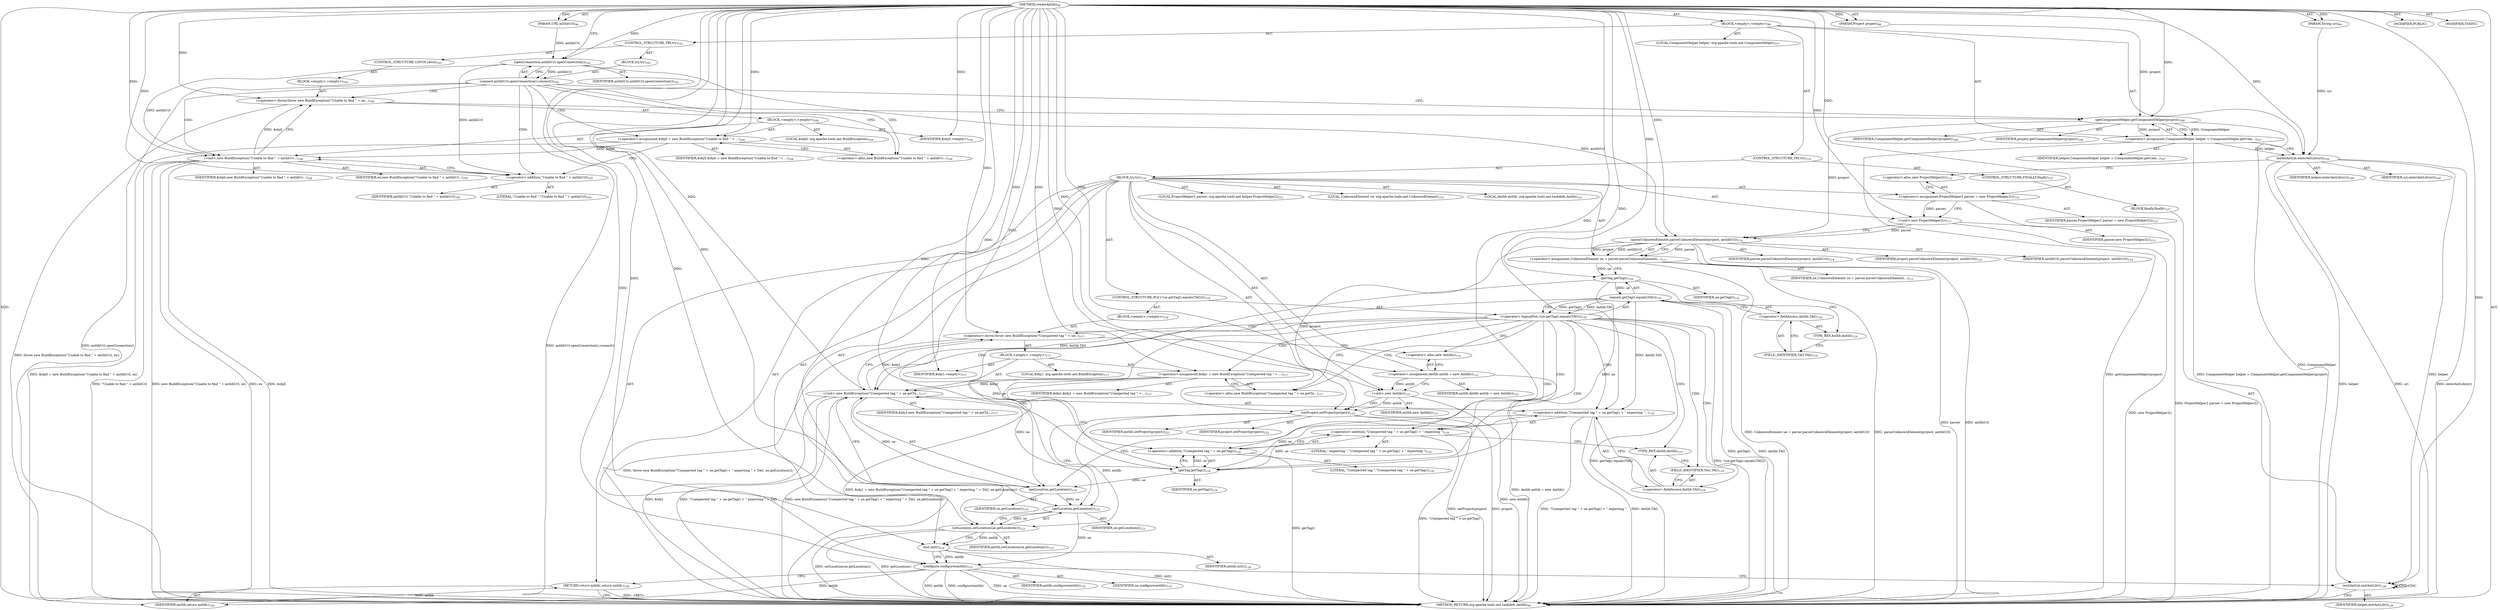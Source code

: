 digraph "createAntlib" {  
"111669149696" [label = <(METHOD,createAntlib)<SUB>98</SUB>> ]
"115964116995" [label = <(PARAM,Project project)<SUB>98</SUB>> ]
"115964116996" [label = <(PARAM,URL antlibUrl)<SUB>98</SUB>> ]
"115964116997" [label = <(PARAM,String uri)<SUB>99</SUB>> ]
"25769803776" [label = <(BLOCK,&lt;empty&gt;,&lt;empty&gt;)<SUB>99</SUB>> ]
"47244640256" [label = <(CONTROL_STRUCTURE,TRY,try)<SUB>101</SUB>> ]
"25769803777" [label = <(BLOCK,try,try)<SUB>101</SUB>> ]
"30064771072" [label = <(connect,antlibUrl.openConnection().connect())<SUB>102</SUB>> ]
"30064771073" [label = <(openConnection,antlibUrl.openConnection())<SUB>102</SUB>> ]
"68719476740" [label = <(IDENTIFIER,antlibUrl,antlibUrl.openConnection())<SUB>102</SUB>> ]
"47244640257" [label = <(CONTROL_STRUCTURE,CATCH,catch)<SUB>103</SUB>> ]
"25769803778" [label = <(BLOCK,&lt;empty&gt;,&lt;empty&gt;)<SUB>103</SUB>> ]
"30064771074" [label = <(&lt;operator&gt;.throw,throw new BuildException(&quot;Unable to find &quot; + an...)<SUB>104</SUB>> ]
"25769803779" [label = <(BLOCK,&lt;empty&gt;,&lt;empty&gt;)<SUB>104</SUB>> ]
"94489280512" [label = <(LOCAL,$obj0: org.apache.tools.ant.BuildException)<SUB>104</SUB>> ]
"30064771075" [label = <(&lt;operator&gt;.assignment,$obj0 = new BuildException(&quot;Unable to find &quot; + ...)<SUB>104</SUB>> ]
"68719476741" [label = <(IDENTIFIER,$obj0,$obj0 = new BuildException(&quot;Unable to find &quot; + ...)<SUB>104</SUB>> ]
"30064771076" [label = <(&lt;operator&gt;.alloc,new BuildException(&quot;Unable to find &quot; + antlibUr...)<SUB>104</SUB>> ]
"30064771077" [label = <(&lt;init&gt;,new BuildException(&quot;Unable to find &quot; + antlibUr...)<SUB>104</SUB>> ]
"68719476742" [label = <(IDENTIFIER,$obj0,new BuildException(&quot;Unable to find &quot; + antlibUr...)<SUB>104</SUB>> ]
"30064771078" [label = <(&lt;operator&gt;.addition,&quot;Unable to find &quot; + antlibUrl)<SUB>105</SUB>> ]
"90194313216" [label = <(LITERAL,&quot;Unable to find &quot;,&quot;Unable to find &quot; + antlibUrl)<SUB>105</SUB>> ]
"68719476743" [label = <(IDENTIFIER,antlibUrl,&quot;Unable to find &quot; + antlibUrl)<SUB>105</SUB>> ]
"68719476744" [label = <(IDENTIFIER,ex,new BuildException(&quot;Unable to find &quot; + antlibUr...)<SUB>105</SUB>> ]
"68719476745" [label = <(IDENTIFIER,$obj0,&lt;empty&gt;)<SUB>104</SUB>> ]
"94489280513" [label = <(LOCAL,ComponentHelper helper: org.apache.tools.ant.ComponentHelper)<SUB>107</SUB>> ]
"30064771079" [label = <(&lt;operator&gt;.assignment,ComponentHelper helper = ComponentHelper.getCom...)<SUB>107</SUB>> ]
"68719476746" [label = <(IDENTIFIER,helper,ComponentHelper helper = ComponentHelper.getCom...)<SUB>107</SUB>> ]
"30064771080" [label = <(getComponentHelper,getComponentHelper(project))<SUB>108</SUB>> ]
"68719476747" [label = <(IDENTIFIER,ComponentHelper,getComponentHelper(project))<SUB>108</SUB>> ]
"68719476748" [label = <(IDENTIFIER,project,getComponentHelper(project))<SUB>108</SUB>> ]
"30064771081" [label = <(enterAntLib,enterAntLib(uri))<SUB>109</SUB>> ]
"68719476749" [label = <(IDENTIFIER,helper,enterAntLib(uri))<SUB>109</SUB>> ]
"68719476750" [label = <(IDENTIFIER,uri,enterAntLib(uri))<SUB>109</SUB>> ]
"47244640258" [label = <(CONTROL_STRUCTURE,TRY,try)<SUB>110</SUB>> ]
"25769803780" [label = <(BLOCK,try,try)<SUB>110</SUB>> ]
"94489280514" [label = <(LOCAL,ProjectHelper2 parser: org.apache.tools.ant.helper.ProjectHelper2)<SUB>112</SUB>> ]
"30064771082" [label = <(&lt;operator&gt;.assignment,ProjectHelper2 parser = new ProjectHelper2())<SUB>112</SUB>> ]
"68719476751" [label = <(IDENTIFIER,parser,ProjectHelper2 parser = new ProjectHelper2())<SUB>112</SUB>> ]
"30064771083" [label = <(&lt;operator&gt;.alloc,new ProjectHelper2())<SUB>112</SUB>> ]
"30064771084" [label = <(&lt;init&gt;,new ProjectHelper2())<SUB>112</SUB>> ]
"68719476752" [label = <(IDENTIFIER,parser,new ProjectHelper2())<SUB>112</SUB>> ]
"94489280515" [label = <(LOCAL,UnknownElement ue: org.apache.tools.ant.UnknownElement)<SUB>113</SUB>> ]
"30064771085" [label = <(&lt;operator&gt;.assignment,UnknownElement ue = parser.parseUnknownElement(...)<SUB>113</SUB>> ]
"68719476753" [label = <(IDENTIFIER,ue,UnknownElement ue = parser.parseUnknownElement(...)<SUB>113</SUB>> ]
"30064771086" [label = <(parseUnknownElement,parseUnknownElement(project, antlibUrl))<SUB>114</SUB>> ]
"68719476754" [label = <(IDENTIFIER,parser,parseUnknownElement(project, antlibUrl))<SUB>114</SUB>> ]
"68719476755" [label = <(IDENTIFIER,project,parseUnknownElement(project, antlibUrl))<SUB>114</SUB>> ]
"68719476756" [label = <(IDENTIFIER,antlibUrl,parseUnknownElement(project, antlibUrl))<SUB>114</SUB>> ]
"47244640259" [label = <(CONTROL_STRUCTURE,IF,if (!(ue.getTag().equals(TAG))))<SUB>116</SUB>> ]
"30064771087" [label = <(&lt;operator&gt;.logicalNot,!(ue.getTag().equals(TAG)))<SUB>116</SUB>> ]
"30064771088" [label = <(equals,getTag().equals(TAG))<SUB>116</SUB>> ]
"30064771089" [label = <(getTag,getTag())<SUB>116</SUB>> ]
"68719476757" [label = <(IDENTIFIER,ue,getTag())<SUB>116</SUB>> ]
"30064771090" [label = <(&lt;operator&gt;.fieldAccess,Antlib.TAG)<SUB>116</SUB>> ]
"180388626432" [label = <(TYPE_REF,Antlib,Antlib)<SUB>116</SUB>> ]
"55834574848" [label = <(FIELD_IDENTIFIER,TAG,TAG)<SUB>116</SUB>> ]
"25769803781" [label = <(BLOCK,&lt;empty&gt;,&lt;empty&gt;)<SUB>116</SUB>> ]
"30064771091" [label = <(&lt;operator&gt;.throw,throw new BuildException(&quot;Unexpected tag &quot; + ue...)<SUB>117</SUB>> ]
"25769803782" [label = <(BLOCK,&lt;empty&gt;,&lt;empty&gt;)<SUB>117</SUB>> ]
"94489280516" [label = <(LOCAL,$obj1: org.apache.tools.ant.BuildException)<SUB>117</SUB>> ]
"30064771092" [label = <(&lt;operator&gt;.assignment,$obj1 = new BuildException(&quot;Unexpected tag &quot; + ...)<SUB>117</SUB>> ]
"68719476758" [label = <(IDENTIFIER,$obj1,$obj1 = new BuildException(&quot;Unexpected tag &quot; + ...)<SUB>117</SUB>> ]
"30064771093" [label = <(&lt;operator&gt;.alloc,new BuildException(&quot;Unexpected tag &quot; + ue.getTa...)<SUB>117</SUB>> ]
"30064771094" [label = <(&lt;init&gt;,new BuildException(&quot;Unexpected tag &quot; + ue.getTa...)<SUB>117</SUB>> ]
"68719476759" [label = <(IDENTIFIER,$obj1,new BuildException(&quot;Unexpected tag &quot; + ue.getTa...)<SUB>117</SUB>> ]
"30064771095" [label = <(&lt;operator&gt;.addition,&quot;Unexpected tag &quot; + ue.getTag() + &quot; expecting &quot;...)<SUB>118</SUB>> ]
"30064771096" [label = <(&lt;operator&gt;.addition,&quot;Unexpected tag &quot; + ue.getTag() + &quot; expecting &quot;)<SUB>118</SUB>> ]
"30064771097" [label = <(&lt;operator&gt;.addition,&quot;Unexpected tag &quot; + ue.getTag())<SUB>118</SUB>> ]
"90194313217" [label = <(LITERAL,&quot;Unexpected tag &quot;,&quot;Unexpected tag &quot; + ue.getTag())<SUB>118</SUB>> ]
"30064771098" [label = <(getTag,getTag())<SUB>118</SUB>> ]
"68719476760" [label = <(IDENTIFIER,ue,getTag())<SUB>118</SUB>> ]
"90194313218" [label = <(LITERAL,&quot; expecting &quot;,&quot;Unexpected tag &quot; + ue.getTag() + &quot; expecting &quot;)<SUB>118</SUB>> ]
"30064771099" [label = <(&lt;operator&gt;.fieldAccess,Antlib.TAG)<SUB>119</SUB>> ]
"180388626433" [label = <(TYPE_REF,Antlib,Antlib)<SUB>119</SUB>> ]
"55834574849" [label = <(FIELD_IDENTIFIER,TAG,TAG)<SUB>119</SUB>> ]
"30064771100" [label = <(getLocation,getLocation())<SUB>119</SUB>> ]
"68719476761" [label = <(IDENTIFIER,ue,getLocation())<SUB>119</SUB>> ]
"68719476762" [label = <(IDENTIFIER,$obj1,&lt;empty&gt;)<SUB>117</SUB>> ]
"94489280517" [label = <(LOCAL,Antlib antlib: org.apache.tools.ant.taskdefs.Antlib)<SUB>121</SUB>> ]
"30064771101" [label = <(&lt;operator&gt;.assignment,Antlib antlib = new Antlib())<SUB>121</SUB>> ]
"68719476763" [label = <(IDENTIFIER,antlib,Antlib antlib = new Antlib())<SUB>121</SUB>> ]
"30064771102" [label = <(&lt;operator&gt;.alloc,new Antlib())<SUB>121</SUB>> ]
"30064771103" [label = <(&lt;init&gt;,new Antlib())<SUB>121</SUB>> ]
"68719476764" [label = <(IDENTIFIER,antlib,new Antlib())<SUB>121</SUB>> ]
"30064771104" [label = <(setProject,setProject(project))<SUB>122</SUB>> ]
"68719476765" [label = <(IDENTIFIER,antlib,setProject(project))<SUB>122</SUB>> ]
"68719476766" [label = <(IDENTIFIER,project,setProject(project))<SUB>122</SUB>> ]
"30064771105" [label = <(setLocation,setLocation(ue.getLocation()))<SUB>123</SUB>> ]
"68719476767" [label = <(IDENTIFIER,antlib,setLocation(ue.getLocation()))<SUB>123</SUB>> ]
"30064771106" [label = <(getLocation,getLocation())<SUB>123</SUB>> ]
"68719476768" [label = <(IDENTIFIER,ue,getLocation())<SUB>123</SUB>> ]
"30064771107" [label = <(init,init())<SUB>124</SUB>> ]
"68719476769" [label = <(IDENTIFIER,antlib,init())<SUB>124</SUB>> ]
"30064771108" [label = <(configure,configure(antlib))<SUB>125</SUB>> ]
"68719476770" [label = <(IDENTIFIER,ue,configure(antlib))<SUB>125</SUB>> ]
"68719476771" [label = <(IDENTIFIER,antlib,configure(antlib))<SUB>125</SUB>> ]
"146028888064" [label = <(RETURN,return antlib;,return antlib;)<SUB>126</SUB>> ]
"68719476772" [label = <(IDENTIFIER,antlib,return antlib;)<SUB>126</SUB>> ]
"47244640260" [label = <(CONTROL_STRUCTURE,FINALLY,finally)<SUB>127</SUB>> ]
"25769803783" [label = <(BLOCK,finally,finally)<SUB>127</SUB>> ]
"30064771109" [label = <(exitAntLib,exitAntLib())<SUB>128</SUB>> ]
"68719476773" [label = <(IDENTIFIER,helper,exitAntLib())<SUB>128</SUB>> ]
"133143986178" [label = <(MODIFIER,PUBLIC)> ]
"133143986179" [label = <(MODIFIER,STATIC)> ]
"128849018880" [label = <(METHOD_RETURN,org.apache.tools.ant.taskdefs.Antlib)<SUB>98</SUB>> ]
  "111669149696" -> "115964116995"  [ label = "AST: "] 
  "111669149696" -> "115964116996"  [ label = "AST: "] 
  "111669149696" -> "115964116997"  [ label = "AST: "] 
  "111669149696" -> "25769803776"  [ label = "AST: "] 
  "111669149696" -> "133143986178"  [ label = "AST: "] 
  "111669149696" -> "133143986179"  [ label = "AST: "] 
  "111669149696" -> "128849018880"  [ label = "AST: "] 
  "25769803776" -> "47244640256"  [ label = "AST: "] 
  "25769803776" -> "94489280513"  [ label = "AST: "] 
  "25769803776" -> "30064771079"  [ label = "AST: "] 
  "25769803776" -> "30064771081"  [ label = "AST: "] 
  "25769803776" -> "47244640258"  [ label = "AST: "] 
  "47244640256" -> "25769803777"  [ label = "AST: "] 
  "47244640256" -> "47244640257"  [ label = "AST: "] 
  "25769803777" -> "30064771072"  [ label = "AST: "] 
  "30064771072" -> "30064771073"  [ label = "AST: "] 
  "30064771073" -> "68719476740"  [ label = "AST: "] 
  "47244640257" -> "25769803778"  [ label = "AST: "] 
  "25769803778" -> "30064771074"  [ label = "AST: "] 
  "30064771074" -> "25769803779"  [ label = "AST: "] 
  "25769803779" -> "94489280512"  [ label = "AST: "] 
  "25769803779" -> "30064771075"  [ label = "AST: "] 
  "25769803779" -> "30064771077"  [ label = "AST: "] 
  "25769803779" -> "68719476745"  [ label = "AST: "] 
  "30064771075" -> "68719476741"  [ label = "AST: "] 
  "30064771075" -> "30064771076"  [ label = "AST: "] 
  "30064771077" -> "68719476742"  [ label = "AST: "] 
  "30064771077" -> "30064771078"  [ label = "AST: "] 
  "30064771077" -> "68719476744"  [ label = "AST: "] 
  "30064771078" -> "90194313216"  [ label = "AST: "] 
  "30064771078" -> "68719476743"  [ label = "AST: "] 
  "30064771079" -> "68719476746"  [ label = "AST: "] 
  "30064771079" -> "30064771080"  [ label = "AST: "] 
  "30064771080" -> "68719476747"  [ label = "AST: "] 
  "30064771080" -> "68719476748"  [ label = "AST: "] 
  "30064771081" -> "68719476749"  [ label = "AST: "] 
  "30064771081" -> "68719476750"  [ label = "AST: "] 
  "47244640258" -> "25769803780"  [ label = "AST: "] 
  "47244640258" -> "47244640260"  [ label = "AST: "] 
  "25769803780" -> "94489280514"  [ label = "AST: "] 
  "25769803780" -> "30064771082"  [ label = "AST: "] 
  "25769803780" -> "30064771084"  [ label = "AST: "] 
  "25769803780" -> "94489280515"  [ label = "AST: "] 
  "25769803780" -> "30064771085"  [ label = "AST: "] 
  "25769803780" -> "47244640259"  [ label = "AST: "] 
  "25769803780" -> "94489280517"  [ label = "AST: "] 
  "25769803780" -> "30064771101"  [ label = "AST: "] 
  "25769803780" -> "30064771103"  [ label = "AST: "] 
  "25769803780" -> "30064771104"  [ label = "AST: "] 
  "25769803780" -> "30064771105"  [ label = "AST: "] 
  "25769803780" -> "30064771107"  [ label = "AST: "] 
  "25769803780" -> "30064771108"  [ label = "AST: "] 
  "25769803780" -> "146028888064"  [ label = "AST: "] 
  "30064771082" -> "68719476751"  [ label = "AST: "] 
  "30064771082" -> "30064771083"  [ label = "AST: "] 
  "30064771084" -> "68719476752"  [ label = "AST: "] 
  "30064771085" -> "68719476753"  [ label = "AST: "] 
  "30064771085" -> "30064771086"  [ label = "AST: "] 
  "30064771086" -> "68719476754"  [ label = "AST: "] 
  "30064771086" -> "68719476755"  [ label = "AST: "] 
  "30064771086" -> "68719476756"  [ label = "AST: "] 
  "47244640259" -> "30064771087"  [ label = "AST: "] 
  "47244640259" -> "25769803781"  [ label = "AST: "] 
  "30064771087" -> "30064771088"  [ label = "AST: "] 
  "30064771088" -> "30064771089"  [ label = "AST: "] 
  "30064771088" -> "30064771090"  [ label = "AST: "] 
  "30064771089" -> "68719476757"  [ label = "AST: "] 
  "30064771090" -> "180388626432"  [ label = "AST: "] 
  "30064771090" -> "55834574848"  [ label = "AST: "] 
  "25769803781" -> "30064771091"  [ label = "AST: "] 
  "30064771091" -> "25769803782"  [ label = "AST: "] 
  "25769803782" -> "94489280516"  [ label = "AST: "] 
  "25769803782" -> "30064771092"  [ label = "AST: "] 
  "25769803782" -> "30064771094"  [ label = "AST: "] 
  "25769803782" -> "68719476762"  [ label = "AST: "] 
  "30064771092" -> "68719476758"  [ label = "AST: "] 
  "30064771092" -> "30064771093"  [ label = "AST: "] 
  "30064771094" -> "68719476759"  [ label = "AST: "] 
  "30064771094" -> "30064771095"  [ label = "AST: "] 
  "30064771094" -> "30064771100"  [ label = "AST: "] 
  "30064771095" -> "30064771096"  [ label = "AST: "] 
  "30064771095" -> "30064771099"  [ label = "AST: "] 
  "30064771096" -> "30064771097"  [ label = "AST: "] 
  "30064771096" -> "90194313218"  [ label = "AST: "] 
  "30064771097" -> "90194313217"  [ label = "AST: "] 
  "30064771097" -> "30064771098"  [ label = "AST: "] 
  "30064771098" -> "68719476760"  [ label = "AST: "] 
  "30064771099" -> "180388626433"  [ label = "AST: "] 
  "30064771099" -> "55834574849"  [ label = "AST: "] 
  "30064771100" -> "68719476761"  [ label = "AST: "] 
  "30064771101" -> "68719476763"  [ label = "AST: "] 
  "30064771101" -> "30064771102"  [ label = "AST: "] 
  "30064771103" -> "68719476764"  [ label = "AST: "] 
  "30064771104" -> "68719476765"  [ label = "AST: "] 
  "30064771104" -> "68719476766"  [ label = "AST: "] 
  "30064771105" -> "68719476767"  [ label = "AST: "] 
  "30064771105" -> "30064771106"  [ label = "AST: "] 
  "30064771106" -> "68719476768"  [ label = "AST: "] 
  "30064771107" -> "68719476769"  [ label = "AST: "] 
  "30064771108" -> "68719476770"  [ label = "AST: "] 
  "30064771108" -> "68719476771"  [ label = "AST: "] 
  "146028888064" -> "68719476772"  [ label = "AST: "] 
  "47244640260" -> "25769803783"  [ label = "AST: "] 
  "25769803783" -> "30064771109"  [ label = "AST: "] 
  "30064771109" -> "68719476773"  [ label = "AST: "] 
  "30064771079" -> "30064771081"  [ label = "CFG: "] 
  "30064771081" -> "30064771083"  [ label = "CFG: "] 
  "30064771080" -> "30064771079"  [ label = "CFG: "] 
  "30064771072" -> "30064771076"  [ label = "CFG: "] 
  "30064771072" -> "30064771080"  [ label = "CFG: "] 
  "30064771082" -> "30064771084"  [ label = "CFG: "] 
  "30064771084" -> "30064771086"  [ label = "CFG: "] 
  "30064771085" -> "30064771089"  [ label = "CFG: "] 
  "30064771101" -> "30064771103"  [ label = "CFG: "] 
  "30064771103" -> "30064771104"  [ label = "CFG: "] 
  "30064771104" -> "30064771106"  [ label = "CFG: "] 
  "30064771105" -> "30064771107"  [ label = "CFG: "] 
  "30064771107" -> "30064771108"  [ label = "CFG: "] 
  "30064771108" -> "146028888064"  [ label = "CFG: "] 
  "30064771108" -> "30064771109"  [ label = "CFG: "] 
  "146028888064" -> "128849018880"  [ label = "CFG: "] 
  "30064771073" -> "30064771072"  [ label = "CFG: "] 
  "30064771074" -> "30064771080"  [ label = "CFG: "] 
  "30064771083" -> "30064771082"  [ label = "CFG: "] 
  "30064771086" -> "30064771085"  [ label = "CFG: "] 
  "30064771087" -> "30064771093"  [ label = "CFG: "] 
  "30064771087" -> "30064771102"  [ label = "CFG: "] 
  "30064771102" -> "30064771101"  [ label = "CFG: "] 
  "30064771106" -> "30064771105"  [ label = "CFG: "] 
  "30064771109" -> "128849018880"  [ label = "CFG: "] 
  "30064771109" -> "30064771109"  [ label = "CFG: "] 
  "30064771088" -> "30064771087"  [ label = "CFG: "] 
  "30064771091" -> "30064771102"  [ label = "CFG: "] 
  "30064771075" -> "30064771078"  [ label = "CFG: "] 
  "30064771077" -> "30064771074"  [ label = "CFG: "] 
  "30064771089" -> "180388626432"  [ label = "CFG: "] 
  "30064771090" -> "30064771088"  [ label = "CFG: "] 
  "30064771076" -> "30064771075"  [ label = "CFG: "] 
  "30064771078" -> "30064771077"  [ label = "CFG: "] 
  "180388626432" -> "55834574848"  [ label = "CFG: "] 
  "55834574848" -> "30064771090"  [ label = "CFG: "] 
  "30064771092" -> "30064771098"  [ label = "CFG: "] 
  "30064771094" -> "30064771091"  [ label = "CFG: "] 
  "30064771093" -> "30064771092"  [ label = "CFG: "] 
  "30064771095" -> "30064771100"  [ label = "CFG: "] 
  "30064771100" -> "30064771094"  [ label = "CFG: "] 
  "30064771096" -> "180388626433"  [ label = "CFG: "] 
  "30064771099" -> "30064771095"  [ label = "CFG: "] 
  "30064771097" -> "30064771096"  [ label = "CFG: "] 
  "180388626433" -> "55834574849"  [ label = "CFG: "] 
  "55834574849" -> "30064771099"  [ label = "CFG: "] 
  "30064771098" -> "30064771097"  [ label = "CFG: "] 
  "111669149696" -> "30064771073"  [ label = "CFG: "] 
  "146028888064" -> "128849018880"  [ label = "DDG: &lt;RET&gt;"] 
  "30064771072" -> "128849018880"  [ label = "DDG: antlibUrl.openConnection()"] 
  "30064771072" -> "128849018880"  [ label = "DDG: antlibUrl.openConnection().connect()"] 
  "30064771075" -> "128849018880"  [ label = "DDG: $obj0 = new BuildException(&quot;Unable to find &quot; + antlibUrl, ex)"] 
  "30064771077" -> "128849018880"  [ label = "DDG: $obj0"] 
  "30064771077" -> "128849018880"  [ label = "DDG: &quot;Unable to find &quot; + antlibUrl"] 
  "30064771077" -> "128849018880"  [ label = "DDG: new BuildException(&quot;Unable to find &quot; + antlibUrl, ex)"] 
  "30064771074" -> "128849018880"  [ label = "DDG: throw new BuildException(&quot;Unable to find &quot; + antlibUrl, ex);"] 
  "30064771079" -> "128849018880"  [ label = "DDG: getComponentHelper(project)"] 
  "30064771079" -> "128849018880"  [ label = "DDG: ComponentHelper helper = ComponentHelper.getComponentHelper(project)"] 
  "30064771081" -> "128849018880"  [ label = "DDG: helper"] 
  "30064771081" -> "128849018880"  [ label = "DDG: uri"] 
  "30064771081" -> "128849018880"  [ label = "DDG: enterAntLib(uri)"] 
  "30064771082" -> "128849018880"  [ label = "DDG: ProjectHelper2 parser = new ProjectHelper2()"] 
  "30064771084" -> "128849018880"  [ label = "DDG: new ProjectHelper2()"] 
  "30064771086" -> "128849018880"  [ label = "DDG: parser"] 
  "30064771086" -> "128849018880"  [ label = "DDG: antlibUrl"] 
  "30064771085" -> "128849018880"  [ label = "DDG: parseUnknownElement(project, antlibUrl)"] 
  "30064771085" -> "128849018880"  [ label = "DDG: UnknownElement ue = parser.parseUnknownElement(project, antlibUrl)"] 
  "30064771088" -> "128849018880"  [ label = "DDG: getTag()"] 
  "30064771088" -> "128849018880"  [ label = "DDG: Antlib.TAG"] 
  "30064771087" -> "128849018880"  [ label = "DDG: getTag().equals(TAG)"] 
  "30064771087" -> "128849018880"  [ label = "DDG: !(ue.getTag().equals(TAG))"] 
  "30064771092" -> "128849018880"  [ label = "DDG: $obj1 = new BuildException(&quot;Unexpected tag &quot; + ue.getTag() + &quot; expecting &quot; + TAG, ue.getLocation())"] 
  "30064771094" -> "128849018880"  [ label = "DDG: $obj1"] 
  "30064771097" -> "128849018880"  [ label = "DDG: getTag()"] 
  "30064771096" -> "128849018880"  [ label = "DDG: &quot;Unexpected tag &quot; + ue.getTag()"] 
  "30064771095" -> "128849018880"  [ label = "DDG: &quot;Unexpected tag &quot; + ue.getTag() + &quot; expecting &quot;"] 
  "30064771095" -> "128849018880"  [ label = "DDG: Antlib.TAG"] 
  "30064771094" -> "128849018880"  [ label = "DDG: &quot;Unexpected tag &quot; + ue.getTag() + &quot; expecting &quot; + TAG"] 
  "30064771094" -> "128849018880"  [ label = "DDG: new BuildException(&quot;Unexpected tag &quot; + ue.getTag() + &quot; expecting &quot; + TAG, ue.getLocation())"] 
  "30064771091" -> "128849018880"  [ label = "DDG: throw new BuildException(&quot;Unexpected tag &quot; + ue.getTag() + &quot; expecting &quot; + TAG, ue.getLocation());"] 
  "30064771101" -> "128849018880"  [ label = "DDG: Antlib antlib = new Antlib()"] 
  "30064771103" -> "128849018880"  [ label = "DDG: new Antlib()"] 
  "30064771104" -> "128849018880"  [ label = "DDG: project"] 
  "30064771104" -> "128849018880"  [ label = "DDG: setProject(project)"] 
  "30064771105" -> "128849018880"  [ label = "DDG: getLocation()"] 
  "30064771105" -> "128849018880"  [ label = "DDG: setLocation(ue.getLocation())"] 
  "30064771107" -> "128849018880"  [ label = "DDG: init()"] 
  "30064771108" -> "128849018880"  [ label = "DDG: ue"] 
  "30064771108" -> "128849018880"  [ label = "DDG: antlib"] 
  "30064771108" -> "128849018880"  [ label = "DDG: configure(antlib)"] 
  "30064771080" -> "128849018880"  [ label = "DDG: ComponentHelper"] 
  "30064771077" -> "128849018880"  [ label = "DDG: ex"] 
  "111669149696" -> "115964116995"  [ label = "DDG: "] 
  "111669149696" -> "115964116996"  [ label = "DDG: "] 
  "111669149696" -> "115964116997"  [ label = "DDG: "] 
  "30064771080" -> "30064771079"  [ label = "DDG: ComponentHelper"] 
  "30064771080" -> "30064771079"  [ label = "DDG: project"] 
  "30064771079" -> "30064771081"  [ label = "DDG: helper"] 
  "111669149696" -> "30064771081"  [ label = "DDG: "] 
  "115964116997" -> "30064771081"  [ label = "DDG: uri"] 
  "111669149696" -> "30064771080"  [ label = "DDG: "] 
  "115964116995" -> "30064771080"  [ label = "DDG: project"] 
  "111669149696" -> "30064771082"  [ label = "DDG: "] 
  "30064771086" -> "30064771085"  [ label = "DDG: parser"] 
  "30064771086" -> "30064771085"  [ label = "DDG: project"] 
  "30064771086" -> "30064771085"  [ label = "DDG: antlibUrl"] 
  "111669149696" -> "30064771101"  [ label = "DDG: "] 
  "68719476772" -> "146028888064"  [ label = "DDG: antlib"] 
  "30064771073" -> "30064771072"  [ label = "DDG: antlibUrl"] 
  "30064771082" -> "30064771084"  [ label = "DDG: parser"] 
  "111669149696" -> "30064771084"  [ label = "DDG: "] 
  "30064771101" -> "30064771103"  [ label = "DDG: antlib"] 
  "111669149696" -> "30064771103"  [ label = "DDG: "] 
  "30064771103" -> "30064771104"  [ label = "DDG: antlib"] 
  "111669149696" -> "30064771104"  [ label = "DDG: "] 
  "30064771086" -> "30064771104"  [ label = "DDG: project"] 
  "30064771104" -> "30064771105"  [ label = "DDG: antlib"] 
  "111669149696" -> "30064771105"  [ label = "DDG: "] 
  "30064771106" -> "30064771105"  [ label = "DDG: ue"] 
  "30064771105" -> "30064771107"  [ label = "DDG: antlib"] 
  "111669149696" -> "30064771107"  [ label = "DDG: "] 
  "30064771106" -> "30064771108"  [ label = "DDG: ue"] 
  "111669149696" -> "30064771108"  [ label = "DDG: "] 
  "30064771107" -> "30064771108"  [ label = "DDG: antlib"] 
  "30064771108" -> "68719476772"  [ label = "DDG: antlib"] 
  "111669149696" -> "68719476772"  [ label = "DDG: "] 
  "115964116996" -> "30064771073"  [ label = "DDG: antlibUrl"] 
  "111669149696" -> "30064771073"  [ label = "DDG: "] 
  "30064771077" -> "30064771074"  [ label = "DDG: $obj0"] 
  "111669149696" -> "30064771074"  [ label = "DDG: "] 
  "30064771084" -> "30064771086"  [ label = "DDG: parser"] 
  "111669149696" -> "30064771086"  [ label = "DDG: "] 
  "30064771080" -> "30064771086"  [ label = "DDG: project"] 
  "30064771073" -> "30064771086"  [ label = "DDG: antlibUrl"] 
  "30064771088" -> "30064771087"  [ label = "DDG: getTag()"] 
  "30064771088" -> "30064771087"  [ label = "DDG: Antlib.TAG"] 
  "30064771089" -> "30064771106"  [ label = "DDG: ue"] 
  "30064771100" -> "30064771106"  [ label = "DDG: ue"] 
  "111669149696" -> "30064771106"  [ label = "DDG: "] 
  "30064771081" -> "30064771109"  [ label = "DDG: helper"] 
  "111669149696" -> "30064771109"  [ label = "DDG: "] 
  "111669149696" -> "30064771075"  [ label = "DDG: "] 
  "111669149696" -> "68719476745"  [ label = "DDG: "] 
  "30064771089" -> "30064771088"  [ label = "DDG: ue"] 
  "30064771094" -> "30064771091"  [ label = "DDG: $obj1"] 
  "111669149696" -> "30064771091"  [ label = "DDG: "] 
  "30064771075" -> "30064771077"  [ label = "DDG: $obj0"] 
  "111669149696" -> "30064771077"  [ label = "DDG: "] 
  "30064771073" -> "30064771077"  [ label = "DDG: antlibUrl"] 
  "30064771085" -> "30064771089"  [ label = "DDG: ue"] 
  "111669149696" -> "30064771089"  [ label = "DDG: "] 
  "111669149696" -> "30064771092"  [ label = "DDG: "] 
  "111669149696" -> "68719476762"  [ label = "DDG: "] 
  "111669149696" -> "30064771078"  [ label = "DDG: "] 
  "30064771073" -> "30064771078"  [ label = "DDG: antlibUrl"] 
  "30064771092" -> "30064771094"  [ label = "DDG: $obj1"] 
  "111669149696" -> "30064771094"  [ label = "DDG: "] 
  "30064771098" -> "30064771094"  [ label = "DDG: ue"] 
  "30064771088" -> "30064771094"  [ label = "DDG: Antlib.TAG"] 
  "30064771100" -> "30064771094"  [ label = "DDG: ue"] 
  "111669149696" -> "30064771095"  [ label = "DDG: "] 
  "30064771098" -> "30064771095"  [ label = "DDG: ue"] 
  "30064771088" -> "30064771095"  [ label = "DDG: Antlib.TAG"] 
  "30064771098" -> "30064771100"  [ label = "DDG: ue"] 
  "111669149696" -> "30064771100"  [ label = "DDG: "] 
  "111669149696" -> "30064771096"  [ label = "DDG: "] 
  "30064771098" -> "30064771096"  [ label = "DDG: ue"] 
  "111669149696" -> "30064771097"  [ label = "DDG: "] 
  "30064771098" -> "30064771097"  [ label = "DDG: ue"] 
  "30064771089" -> "30064771098"  [ label = "DDG: ue"] 
  "111669149696" -> "30064771098"  [ label = "DDG: "] 
  "30064771072" -> "30064771078"  [ label = "CDG: "] 
  "30064771072" -> "30064771077"  [ label = "CDG: "] 
  "30064771072" -> "30064771076"  [ label = "CDG: "] 
  "30064771072" -> "30064771075"  [ label = "CDG: "] 
  "30064771072" -> "30064771074"  [ label = "CDG: "] 
  "30064771087" -> "30064771093"  [ label = "CDG: "] 
  "30064771087" -> "30064771092"  [ label = "CDG: "] 
  "30064771087" -> "30064771091"  [ label = "CDG: "] 
  "30064771087" -> "180388626433"  [ label = "CDG: "] 
  "30064771087" -> "55834574849"  [ label = "CDG: "] 
  "30064771087" -> "30064771097"  [ label = "CDG: "] 
  "30064771087" -> "30064771096"  [ label = "CDG: "] 
  "30064771087" -> "30064771095"  [ label = "CDG: "] 
  "30064771087" -> "30064771094"  [ label = "CDG: "] 
  "30064771087" -> "30064771100"  [ label = "CDG: "] 
  "30064771087" -> "30064771099"  [ label = "CDG: "] 
  "30064771087" -> "30064771098"  [ label = "CDG: "] 
  "30064771109" -> "30064771109"  [ label = "CDG: "] 
}
